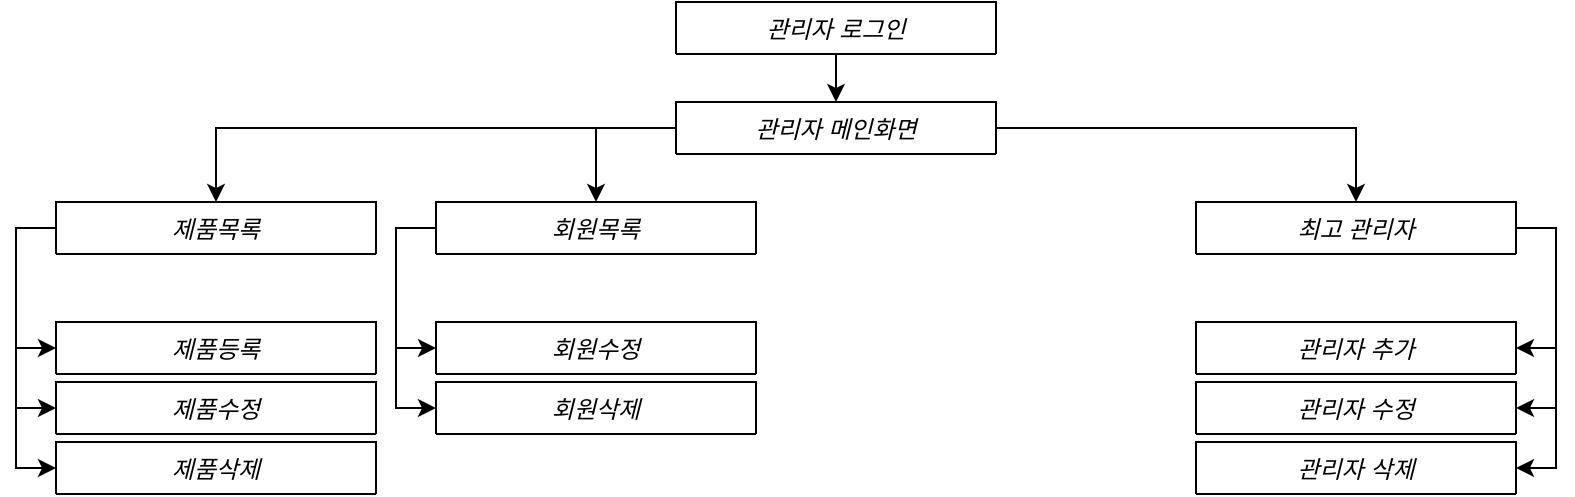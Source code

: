 <mxfile version="14.4.3" type="github">
  <diagram id="C5RBs43oDa-KdzZeNtuy" name="Page-1">
    <mxGraphModel dx="1038" dy="580" grid="1" gridSize="10" guides="1" tooltips="1" connect="1" arrows="1" fold="1" page="1" pageScale="1" pageWidth="827" pageHeight="1169" math="0" shadow="0">
      <root>
        <mxCell id="WIyWlLk6GJQsqaUBKTNV-0" />
        <mxCell id="WIyWlLk6GJQsqaUBKTNV-1" parent="WIyWlLk6GJQsqaUBKTNV-0" />
        <mxCell id="WukBoXwKOiQ0OIoReoxo-23" style="edgeStyle=orthogonalEdgeStyle;rounded=0;orthogonalLoop=1;jettySize=auto;html=1;exitX=0.5;exitY=1;exitDx=0;exitDy=0;entryX=0.5;entryY=0;entryDx=0;entryDy=0;" edge="1" parent="WIyWlLk6GJQsqaUBKTNV-1" source="zkfFHV4jXpPFQw0GAbJ--0" target="WukBoXwKOiQ0OIoReoxo-0">
          <mxGeometry relative="1" as="geometry" />
        </mxCell>
        <mxCell id="zkfFHV4jXpPFQw0GAbJ--0" value="관리자 로그인" style="swimlane;fontStyle=2;align=center;verticalAlign=top;childLayout=stackLayout;horizontal=1;startSize=26;horizontalStack=0;resizeParent=1;resizeLast=0;collapsible=1;marginBottom=0;rounded=0;shadow=0;strokeWidth=1;" parent="WIyWlLk6GJQsqaUBKTNV-1" vertex="1" collapsed="1">
          <mxGeometry x="380" y="20" width="160" height="26" as="geometry">
            <mxRectangle x="334" y="20" width="160" height="138" as="alternateBounds" />
          </mxGeometry>
        </mxCell>
        <mxCell id="WukBoXwKOiQ0OIoReoxo-26" style="edgeStyle=orthogonalEdgeStyle;rounded=0;orthogonalLoop=1;jettySize=auto;html=1;exitX=0;exitY=0.5;exitDx=0;exitDy=0;entryX=0.5;entryY=0;entryDx=0;entryDy=0;" edge="1" parent="WIyWlLk6GJQsqaUBKTNV-1" source="WukBoXwKOiQ0OIoReoxo-0" target="WukBoXwKOiQ0OIoReoxo-5">
          <mxGeometry relative="1" as="geometry" />
        </mxCell>
        <mxCell id="WukBoXwKOiQ0OIoReoxo-28" style="edgeStyle=orthogonalEdgeStyle;rounded=0;orthogonalLoop=1;jettySize=auto;html=1;exitX=1;exitY=0.5;exitDx=0;exitDy=0;entryX=0.5;entryY=0;entryDx=0;entryDy=0;" edge="1" parent="WIyWlLk6GJQsqaUBKTNV-1" source="WukBoXwKOiQ0OIoReoxo-0" target="WukBoXwKOiQ0OIoReoxo-11">
          <mxGeometry relative="1" as="geometry" />
        </mxCell>
        <mxCell id="WukBoXwKOiQ0OIoReoxo-29" style="edgeStyle=orthogonalEdgeStyle;rounded=0;orthogonalLoop=1;jettySize=auto;html=1;exitX=0;exitY=0.5;exitDx=0;exitDy=0;entryX=0.5;entryY=0;entryDx=0;entryDy=0;" edge="1" parent="WIyWlLk6GJQsqaUBKTNV-1" source="WukBoXwKOiQ0OIoReoxo-0" target="WukBoXwKOiQ0OIoReoxo-18">
          <mxGeometry relative="1" as="geometry" />
        </mxCell>
        <mxCell id="WukBoXwKOiQ0OIoReoxo-0" value="관리자 메인화면" style="swimlane;fontStyle=2;align=center;verticalAlign=top;childLayout=stackLayout;horizontal=1;startSize=26;horizontalStack=0;resizeParent=1;resizeLast=0;collapsible=1;marginBottom=0;rounded=0;shadow=0;strokeWidth=1;" vertex="1" collapsed="1" parent="WIyWlLk6GJQsqaUBKTNV-1">
          <mxGeometry x="380" y="70" width="160" height="26" as="geometry">
            <mxRectangle x="334" y="190" width="160" height="138" as="alternateBounds" />
          </mxGeometry>
        </mxCell>
        <mxCell id="WukBoXwKOiQ0OIoReoxo-32" style="edgeStyle=orthogonalEdgeStyle;rounded=0;orthogonalLoop=1;jettySize=auto;html=1;exitX=0;exitY=0.5;exitDx=0;exitDy=0;entryX=0;entryY=0.5;entryDx=0;entryDy=0;" edge="1" parent="WIyWlLk6GJQsqaUBKTNV-1" source="WukBoXwKOiQ0OIoReoxo-5" target="WukBoXwKOiQ0OIoReoxo-8">
          <mxGeometry relative="1" as="geometry" />
        </mxCell>
        <mxCell id="WukBoXwKOiQ0OIoReoxo-33" style="edgeStyle=orthogonalEdgeStyle;rounded=0;orthogonalLoop=1;jettySize=auto;html=1;exitX=0;exitY=0.5;exitDx=0;exitDy=0;entryX=0;entryY=0.5;entryDx=0;entryDy=0;" edge="1" parent="WIyWlLk6GJQsqaUBKTNV-1" source="WukBoXwKOiQ0OIoReoxo-5" target="WukBoXwKOiQ0OIoReoxo-9">
          <mxGeometry relative="1" as="geometry" />
        </mxCell>
        <mxCell id="WukBoXwKOiQ0OIoReoxo-34" style="edgeStyle=orthogonalEdgeStyle;rounded=0;orthogonalLoop=1;jettySize=auto;html=1;exitX=0;exitY=0.5;exitDx=0;exitDy=0;entryX=0;entryY=0.5;entryDx=0;entryDy=0;" edge="1" parent="WIyWlLk6GJQsqaUBKTNV-1" source="WukBoXwKOiQ0OIoReoxo-5" target="WukBoXwKOiQ0OIoReoxo-7">
          <mxGeometry relative="1" as="geometry" />
        </mxCell>
        <mxCell id="WukBoXwKOiQ0OIoReoxo-5" value="제품목록" style="swimlane;fontStyle=2;align=center;verticalAlign=top;childLayout=stackLayout;horizontal=1;startSize=26;horizontalStack=0;resizeParent=1;resizeLast=0;collapsible=1;marginBottom=0;rounded=0;shadow=0;strokeWidth=1;" vertex="1" collapsed="1" parent="WIyWlLk6GJQsqaUBKTNV-1">
          <mxGeometry x="70" y="120" width="160" height="26" as="geometry">
            <mxRectangle x="334" y="190" width="160" height="138" as="alternateBounds" />
          </mxGeometry>
        </mxCell>
        <mxCell id="WukBoXwKOiQ0OIoReoxo-7" value="제품등록" style="swimlane;fontStyle=2;align=center;verticalAlign=top;childLayout=stackLayout;horizontal=1;startSize=26;horizontalStack=0;resizeParent=1;resizeLast=0;collapsible=1;marginBottom=0;rounded=0;shadow=0;strokeWidth=1;" vertex="1" collapsed="1" parent="WIyWlLk6GJQsqaUBKTNV-1">
          <mxGeometry x="70" y="180" width="160" height="26" as="geometry">
            <mxRectangle x="334" y="190" width="160" height="138" as="alternateBounds" />
          </mxGeometry>
        </mxCell>
        <mxCell id="WukBoXwKOiQ0OIoReoxo-8" value="제품수정" style="swimlane;fontStyle=2;align=center;verticalAlign=top;childLayout=stackLayout;horizontal=1;startSize=26;horizontalStack=0;resizeParent=1;resizeLast=0;collapsible=1;marginBottom=0;rounded=0;shadow=0;strokeWidth=1;" vertex="1" collapsed="1" parent="WIyWlLk6GJQsqaUBKTNV-1">
          <mxGeometry x="70" y="210" width="160" height="26" as="geometry">
            <mxRectangle x="334" y="190" width="160" height="138" as="alternateBounds" />
          </mxGeometry>
        </mxCell>
        <mxCell id="WukBoXwKOiQ0OIoReoxo-9" value="제품삭제" style="swimlane;fontStyle=2;align=center;verticalAlign=top;childLayout=stackLayout;horizontal=1;startSize=26;horizontalStack=0;resizeParent=1;resizeLast=0;collapsible=1;marginBottom=0;rounded=0;shadow=0;strokeWidth=1;" vertex="1" collapsed="1" parent="WIyWlLk6GJQsqaUBKTNV-1">
          <mxGeometry x="70" y="240" width="160" height="26" as="geometry">
            <mxRectangle x="334" y="190" width="160" height="138" as="alternateBounds" />
          </mxGeometry>
        </mxCell>
        <mxCell id="WukBoXwKOiQ0OIoReoxo-35" style="edgeStyle=orthogonalEdgeStyle;rounded=0;orthogonalLoop=1;jettySize=auto;html=1;exitX=1;exitY=0.5;exitDx=0;exitDy=0;entryX=1;entryY=0.5;entryDx=0;entryDy=0;" edge="1" parent="WIyWlLk6GJQsqaUBKTNV-1" source="WukBoXwKOiQ0OIoReoxo-11" target="WukBoXwKOiQ0OIoReoxo-13">
          <mxGeometry relative="1" as="geometry" />
        </mxCell>
        <mxCell id="WukBoXwKOiQ0OIoReoxo-36" style="edgeStyle=orthogonalEdgeStyle;rounded=0;orthogonalLoop=1;jettySize=auto;html=1;exitX=1;exitY=0.5;exitDx=0;exitDy=0;entryX=1;entryY=0.5;entryDx=0;entryDy=0;" edge="1" parent="WIyWlLk6GJQsqaUBKTNV-1" source="WukBoXwKOiQ0OIoReoxo-11" target="WukBoXwKOiQ0OIoReoxo-14">
          <mxGeometry relative="1" as="geometry" />
        </mxCell>
        <mxCell id="WukBoXwKOiQ0OIoReoxo-37" style="edgeStyle=orthogonalEdgeStyle;rounded=0;orthogonalLoop=1;jettySize=auto;html=1;exitX=1;exitY=0.5;exitDx=0;exitDy=0;entryX=1;entryY=0.5;entryDx=0;entryDy=0;" edge="1" parent="WIyWlLk6GJQsqaUBKTNV-1" source="WukBoXwKOiQ0OIoReoxo-11" target="WukBoXwKOiQ0OIoReoxo-15">
          <mxGeometry relative="1" as="geometry" />
        </mxCell>
        <mxCell id="WukBoXwKOiQ0OIoReoxo-11" value="최고 관리자" style="swimlane;fontStyle=2;align=center;verticalAlign=top;childLayout=stackLayout;horizontal=1;startSize=26;horizontalStack=0;resizeParent=1;resizeLast=0;collapsible=1;marginBottom=0;rounded=0;shadow=0;strokeWidth=1;" vertex="1" collapsed="1" parent="WIyWlLk6GJQsqaUBKTNV-1">
          <mxGeometry x="640" y="120" width="160" height="26" as="geometry">
            <mxRectangle x="334" y="190" width="160" height="138" as="alternateBounds" />
          </mxGeometry>
        </mxCell>
        <mxCell id="WukBoXwKOiQ0OIoReoxo-13" value="관리자 추가" style="swimlane;fontStyle=2;align=center;verticalAlign=top;childLayout=stackLayout;horizontal=1;startSize=26;horizontalStack=0;resizeParent=1;resizeLast=0;collapsible=1;marginBottom=0;rounded=0;shadow=0;strokeWidth=1;" vertex="1" collapsed="1" parent="WIyWlLk6GJQsqaUBKTNV-1">
          <mxGeometry x="640" y="180" width="160" height="26" as="geometry">
            <mxRectangle x="334" y="190" width="160" height="138" as="alternateBounds" />
          </mxGeometry>
        </mxCell>
        <mxCell id="WukBoXwKOiQ0OIoReoxo-14" value="관리자 수정" style="swimlane;fontStyle=2;align=center;verticalAlign=top;childLayout=stackLayout;horizontal=1;startSize=26;horizontalStack=0;resizeParent=1;resizeLast=0;collapsible=1;marginBottom=0;rounded=0;shadow=0;strokeWidth=1;" vertex="1" collapsed="1" parent="WIyWlLk6GJQsqaUBKTNV-1">
          <mxGeometry x="640" y="210" width="160" height="26" as="geometry">
            <mxRectangle x="334" y="190" width="160" height="138" as="alternateBounds" />
          </mxGeometry>
        </mxCell>
        <mxCell id="WukBoXwKOiQ0OIoReoxo-15" value="관리자 삭제" style="swimlane;fontStyle=2;align=center;verticalAlign=top;childLayout=stackLayout;horizontal=1;startSize=26;horizontalStack=0;resizeParent=1;resizeLast=0;collapsible=1;marginBottom=0;rounded=0;shadow=0;strokeWidth=1;" vertex="1" collapsed="1" parent="WIyWlLk6GJQsqaUBKTNV-1">
          <mxGeometry x="640" y="240" width="160" height="26" as="geometry">
            <mxRectangle x="334" y="190" width="160" height="138" as="alternateBounds" />
          </mxGeometry>
        </mxCell>
        <mxCell id="WukBoXwKOiQ0OIoReoxo-38" style="edgeStyle=orthogonalEdgeStyle;rounded=0;orthogonalLoop=1;jettySize=auto;html=1;exitX=0;exitY=0.5;exitDx=0;exitDy=0;entryX=0;entryY=0.5;entryDx=0;entryDy=0;" edge="1" parent="WIyWlLk6GJQsqaUBKTNV-1" source="WukBoXwKOiQ0OIoReoxo-18" target="WukBoXwKOiQ0OIoReoxo-20">
          <mxGeometry relative="1" as="geometry" />
        </mxCell>
        <mxCell id="WukBoXwKOiQ0OIoReoxo-39" style="edgeStyle=orthogonalEdgeStyle;rounded=0;orthogonalLoop=1;jettySize=auto;html=1;exitX=0;exitY=0.5;exitDx=0;exitDy=0;entryX=0;entryY=0.5;entryDx=0;entryDy=0;" edge="1" parent="WIyWlLk6GJQsqaUBKTNV-1" source="WukBoXwKOiQ0OIoReoxo-18" target="WukBoXwKOiQ0OIoReoxo-21">
          <mxGeometry relative="1" as="geometry" />
        </mxCell>
        <mxCell id="WukBoXwKOiQ0OIoReoxo-18" value="회원목록" style="swimlane;fontStyle=2;align=center;verticalAlign=top;childLayout=stackLayout;horizontal=1;startSize=26;horizontalStack=0;resizeParent=1;resizeLast=0;collapsible=1;marginBottom=0;rounded=0;shadow=0;strokeWidth=1;" vertex="1" collapsed="1" parent="WIyWlLk6GJQsqaUBKTNV-1">
          <mxGeometry x="260" y="120" width="160" height="26" as="geometry">
            <mxRectangle x="334" y="190" width="160" height="138" as="alternateBounds" />
          </mxGeometry>
        </mxCell>
        <mxCell id="WukBoXwKOiQ0OIoReoxo-20" value="회원수정" style="swimlane;fontStyle=2;align=center;verticalAlign=top;childLayout=stackLayout;horizontal=1;startSize=26;horizontalStack=0;resizeParent=1;resizeLast=0;collapsible=1;marginBottom=0;rounded=0;shadow=0;strokeWidth=1;" vertex="1" collapsed="1" parent="WIyWlLk6GJQsqaUBKTNV-1">
          <mxGeometry x="260" y="180" width="160" height="26" as="geometry">
            <mxRectangle x="334" y="190" width="160" height="138" as="alternateBounds" />
          </mxGeometry>
        </mxCell>
        <mxCell id="WukBoXwKOiQ0OIoReoxo-21" value="회원삭제" style="swimlane;fontStyle=2;align=center;verticalAlign=top;childLayout=stackLayout;horizontal=1;startSize=26;horizontalStack=0;resizeParent=1;resizeLast=0;collapsible=1;marginBottom=0;rounded=0;shadow=0;strokeWidth=1;" vertex="1" collapsed="1" parent="WIyWlLk6GJQsqaUBKTNV-1">
          <mxGeometry x="260" y="210" width="160" height="26" as="geometry">
            <mxRectangle x="334" y="190" width="160" height="138" as="alternateBounds" />
          </mxGeometry>
        </mxCell>
      </root>
    </mxGraphModel>
  </diagram>
</mxfile>
